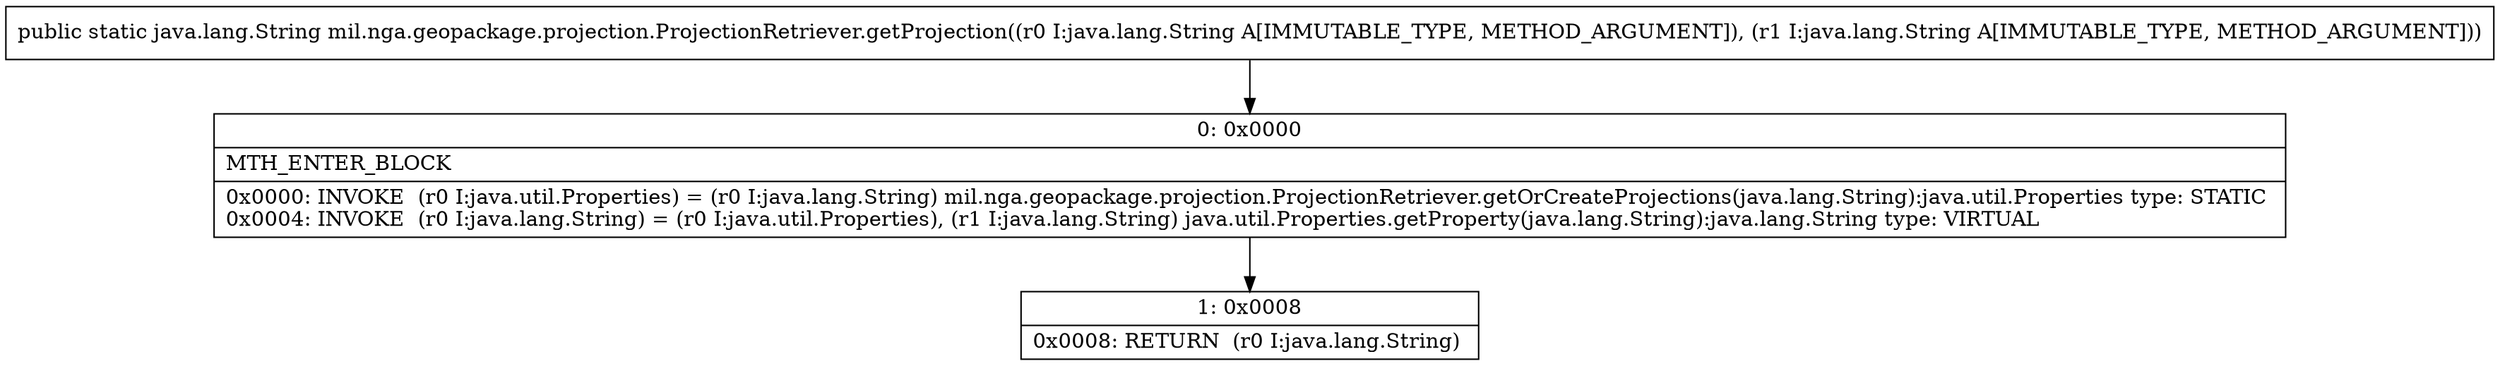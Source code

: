 digraph "CFG formil.nga.geopackage.projection.ProjectionRetriever.getProjection(Ljava\/lang\/String;Ljava\/lang\/String;)Ljava\/lang\/String;" {
Node_0 [shape=record,label="{0\:\ 0x0000|MTH_ENTER_BLOCK\l|0x0000: INVOKE  (r0 I:java.util.Properties) = (r0 I:java.lang.String) mil.nga.geopackage.projection.ProjectionRetriever.getOrCreateProjections(java.lang.String):java.util.Properties type: STATIC \l0x0004: INVOKE  (r0 I:java.lang.String) = (r0 I:java.util.Properties), (r1 I:java.lang.String) java.util.Properties.getProperty(java.lang.String):java.lang.String type: VIRTUAL \l}"];
Node_1 [shape=record,label="{1\:\ 0x0008|0x0008: RETURN  (r0 I:java.lang.String) \l}"];
MethodNode[shape=record,label="{public static java.lang.String mil.nga.geopackage.projection.ProjectionRetriever.getProjection((r0 I:java.lang.String A[IMMUTABLE_TYPE, METHOD_ARGUMENT]), (r1 I:java.lang.String A[IMMUTABLE_TYPE, METHOD_ARGUMENT])) }"];
MethodNode -> Node_0;
Node_0 -> Node_1;
}

